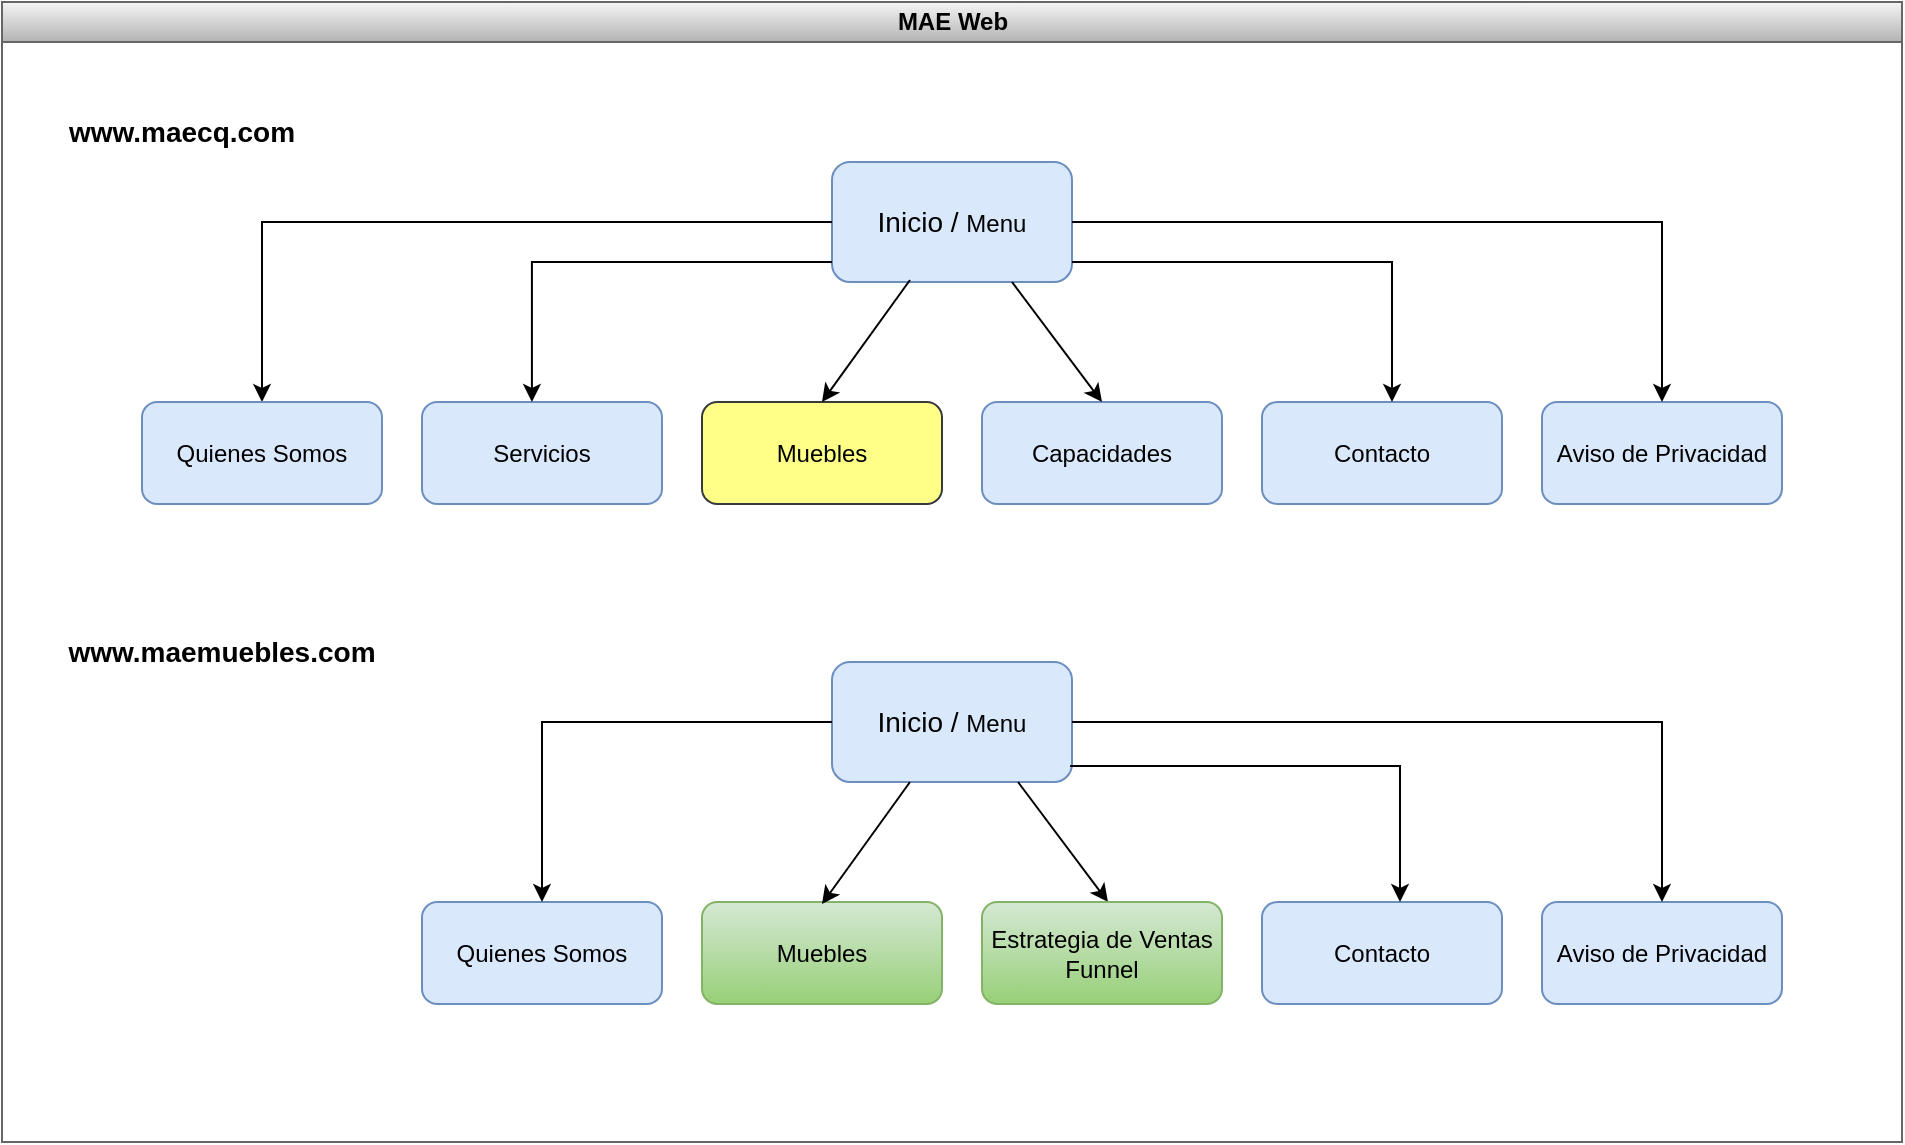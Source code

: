 <mxfile version="20.5.3" type="github">
  <diagram id="prtHgNgQTEPvFCAcTncT" name="Page-1">
    <mxGraphModel dx="1193" dy="776" grid="1" gridSize="10" guides="1" tooltips="1" connect="1" arrows="1" fold="1" page="1" pageScale="1" pageWidth="1100" pageHeight="850" math="0" shadow="0">
      <root>
        <mxCell id="0" />
        <mxCell id="1" parent="0" />
        <mxCell id="dNxyNK7c78bLwvsdeMH5-11" value="MAE Web" style="swimlane;html=1;startSize=20;horizontal=1;containerType=tree;glass=0;fillColor=#f5f5f5;gradientColor=#b3b3b3;strokeColor=#666666;" parent="1" vertex="1">
          <mxGeometry x="80" y="80" width="950" height="570" as="geometry">
            <mxRectangle x="40" y="70" width="90" height="30" as="alternateBounds" />
          </mxGeometry>
        </mxCell>
        <mxCell id="EQZHhqYQZV3vNxJheiTi-2" value="&lt;font style=&quot;font-size: 14px;&quot;&gt;Inicio / &lt;/font&gt;&lt;font style=&quot;font-size: 12px;&quot;&gt;Menu&lt;/font&gt;" style="rounded=1;whiteSpace=wrap;html=1;fillColor=#dae8fc;strokeColor=#6c8ebf;" vertex="1" parent="dNxyNK7c78bLwvsdeMH5-11">
          <mxGeometry x="415" y="80" width="120" height="60" as="geometry" />
        </mxCell>
        <mxCell id="EQZHhqYQZV3vNxJheiTi-3" style="edgeStyle=orthogonalEdgeStyle;rounded=0;orthogonalLoop=1;jettySize=auto;html=1;fontSize=12;entryX=0.5;entryY=0;entryDx=0;entryDy=0;exitX=0;exitY=0.5;exitDx=0;exitDy=0;" edge="1" parent="dNxyNK7c78bLwvsdeMH5-11" source="EQZHhqYQZV3vNxJheiTi-2" target="EQZHhqYQZV3vNxJheiTi-1">
          <mxGeometry relative="1" as="geometry">
            <mxPoint x="330" y="120" as="sourcePoint" />
            <Array as="points">
              <mxPoint x="130" y="110" />
            </Array>
          </mxGeometry>
        </mxCell>
        <mxCell id="EQZHhqYQZV3vNxJheiTi-1" value="&lt;font style=&quot;font-size: 12px;&quot;&gt;Quienes Somos&lt;/font&gt;" style="rounded=1;whiteSpace=wrap;html=1;fillColor=#dae8fc;strokeColor=#6c8ebf;" vertex="1" parent="dNxyNK7c78bLwvsdeMH5-11">
          <mxGeometry x="70" y="200" width="120" height="51" as="geometry" />
        </mxCell>
        <mxCell id="EQZHhqYQZV3vNxJheiTi-4" value="&lt;font style=&quot;font-size: 12px;&quot;&gt;Servicios&lt;/font&gt;" style="rounded=1;whiteSpace=wrap;html=1;fillColor=#dae8fc;strokeColor=#6c8ebf;" vertex="1" parent="dNxyNK7c78bLwvsdeMH5-11">
          <mxGeometry x="210" y="200" width="120" height="51" as="geometry" />
        </mxCell>
        <mxCell id="EQZHhqYQZV3vNxJheiTi-5" value="&lt;font style=&quot;font-size: 12px;&quot;&gt;Muebles&lt;/font&gt;" style="rounded=1;whiteSpace=wrap;html=1;fillColor=#ffff88;strokeColor=#36393d;" vertex="1" parent="dNxyNK7c78bLwvsdeMH5-11">
          <mxGeometry x="350" y="200" width="120" height="51" as="geometry" />
        </mxCell>
        <mxCell id="EQZHhqYQZV3vNxJheiTi-6" value="&lt;font style=&quot;font-size: 12px;&quot;&gt;Contacto&lt;/font&gt;" style="rounded=1;whiteSpace=wrap;html=1;fillColor=#dae8fc;strokeColor=#6c8ebf;" vertex="1" parent="dNxyNK7c78bLwvsdeMH5-11">
          <mxGeometry x="630" y="200" width="120" height="51" as="geometry" />
        </mxCell>
        <mxCell id="EQZHhqYQZV3vNxJheiTi-7" value="&lt;font style=&quot;font-size: 12px;&quot;&gt;Aviso de Privacidad&lt;br&gt;&lt;/font&gt;" style="rounded=1;whiteSpace=wrap;html=1;fillColor=#dae8fc;strokeColor=#6c8ebf;" vertex="1" parent="dNxyNK7c78bLwvsdeMH5-11">
          <mxGeometry x="770" y="200" width="120" height="51" as="geometry" />
        </mxCell>
        <mxCell id="EQZHhqYQZV3vNxJheiTi-8" value="&lt;font style=&quot;font-size: 12px;&quot;&gt;Capacidades&lt;/font&gt;" style="rounded=1;whiteSpace=wrap;html=1;fillColor=#dae8fc;strokeColor=#6c8ebf;" vertex="1" parent="dNxyNK7c78bLwvsdeMH5-11">
          <mxGeometry x="490" y="200" width="120" height="51" as="geometry" />
        </mxCell>
        <mxCell id="EQZHhqYQZV3vNxJheiTi-10" value="" style="endArrow=classic;html=1;rounded=0;fontSize=12;entryX=0.5;entryY=0;entryDx=0;entryDy=0;exitX=0.042;exitY=0.833;exitDx=0;exitDy=0;exitPerimeter=0;" edge="1" parent="dNxyNK7c78bLwvsdeMH5-11">
          <mxGeometry width="50" height="50" relative="1" as="geometry">
            <mxPoint x="415.0" y="129.98" as="sourcePoint" />
            <mxPoint x="264.96" y="200" as="targetPoint" />
            <Array as="points">
              <mxPoint x="264.96" y="130" />
            </Array>
          </mxGeometry>
        </mxCell>
        <mxCell id="EQZHhqYQZV3vNxJheiTi-13" value="" style="endArrow=classic;html=1;rounded=0;fontSize=12;exitX=0.325;exitY=0.983;exitDx=0;exitDy=0;exitPerimeter=0;entryX=0.5;entryY=0;entryDx=0;entryDy=0;" edge="1" parent="dNxyNK7c78bLwvsdeMH5-11" source="EQZHhqYQZV3vNxJheiTi-2" target="EQZHhqYQZV3vNxJheiTi-5">
          <mxGeometry width="50" height="50" relative="1" as="geometry">
            <mxPoint x="450" y="320" as="sourcePoint" />
            <mxPoint x="500" y="270" as="targetPoint" />
          </mxGeometry>
        </mxCell>
        <mxCell id="EQZHhqYQZV3vNxJheiTi-14" value="" style="endArrow=classic;html=1;rounded=0;fontSize=12;exitX=0.75;exitY=1;exitDx=0;exitDy=0;entryX=0.5;entryY=0;entryDx=0;entryDy=0;" edge="1" parent="dNxyNK7c78bLwvsdeMH5-11" source="EQZHhqYQZV3vNxJheiTi-2" target="EQZHhqYQZV3vNxJheiTi-8">
          <mxGeometry width="50" height="50" relative="1" as="geometry">
            <mxPoint x="450" y="320" as="sourcePoint" />
            <mxPoint x="500" y="270" as="targetPoint" />
          </mxGeometry>
        </mxCell>
        <mxCell id="EQZHhqYQZV3vNxJheiTi-15" value="" style="endArrow=classic;html=1;rounded=0;fontSize=12;entryX=0.5;entryY=0;entryDx=0;entryDy=0;" edge="1" parent="dNxyNK7c78bLwvsdeMH5-11">
          <mxGeometry width="50" height="50" relative="1" as="geometry">
            <mxPoint x="535" y="130" as="sourcePoint" />
            <mxPoint x="695" y="200" as="targetPoint" />
            <Array as="points">
              <mxPoint x="695" y="130" />
            </Array>
          </mxGeometry>
        </mxCell>
        <mxCell id="EQZHhqYQZV3vNxJheiTi-16" value="" style="endArrow=classic;html=1;rounded=0;fontSize=12;exitX=1;exitY=0.5;exitDx=0;exitDy=0;entryX=0.5;entryY=0;entryDx=0;entryDy=0;" edge="1" parent="dNxyNK7c78bLwvsdeMH5-11" source="EQZHhqYQZV3vNxJheiTi-2" target="EQZHhqYQZV3vNxJheiTi-7">
          <mxGeometry width="50" height="50" relative="1" as="geometry">
            <mxPoint x="450" y="320" as="sourcePoint" />
            <mxPoint x="500" y="270" as="targetPoint" />
            <Array as="points">
              <mxPoint x="830" y="110" />
            </Array>
          </mxGeometry>
        </mxCell>
        <mxCell id="EQZHhqYQZV3vNxJheiTi-17" value="&lt;b style=&quot;font-size: 14px;&quot;&gt;www.maecq.com&lt;/b&gt;" style="text;html=1;strokeColor=none;fillColor=none;align=center;verticalAlign=middle;whiteSpace=wrap;rounded=0;fontSize=14;" vertex="1" parent="dNxyNK7c78bLwvsdeMH5-11">
          <mxGeometry x="60" y="50" width="60" height="30" as="geometry" />
        </mxCell>
        <mxCell id="EQZHhqYQZV3vNxJheiTi-18" value="&lt;b style=&quot;font-size: 14px;&quot;&gt;www.maemuebles.com&lt;/b&gt;" style="text;html=1;strokeColor=none;fillColor=none;align=center;verticalAlign=middle;whiteSpace=wrap;rounded=0;fontSize=14;" vertex="1" parent="dNxyNK7c78bLwvsdeMH5-11">
          <mxGeometry x="80" y="310" width="60" height="30" as="geometry" />
        </mxCell>
        <mxCell id="EQZHhqYQZV3vNxJheiTi-19" value="&lt;font style=&quot;font-size: 14px;&quot;&gt;Inicio / &lt;/font&gt;&lt;font style=&quot;font-size: 12px;&quot;&gt;Menu&lt;/font&gt;" style="rounded=1;whiteSpace=wrap;html=1;fillColor=#dae8fc;strokeColor=#6c8ebf;" vertex="1" parent="dNxyNK7c78bLwvsdeMH5-11">
          <mxGeometry x="415" y="330" width="120" height="60" as="geometry" />
        </mxCell>
        <mxCell id="EQZHhqYQZV3vNxJheiTi-20" value="&lt;font style=&quot;font-size: 12px;&quot;&gt;Muebles&lt;/font&gt;" style="rounded=1;whiteSpace=wrap;html=1;fillColor=#d5e8d4;strokeColor=#82b366;gradientColor=#97d077;" vertex="1" parent="dNxyNK7c78bLwvsdeMH5-11">
          <mxGeometry x="350" y="450" width="120" height="51" as="geometry" />
        </mxCell>
        <mxCell id="EQZHhqYQZV3vNxJheiTi-21" value="" style="endArrow=classic;html=1;rounded=0;fontSize=12;exitX=0.325;exitY=0.983;exitDx=0;exitDy=0;exitPerimeter=0;entryX=0.5;entryY=0;entryDx=0;entryDy=0;" edge="1" parent="dNxyNK7c78bLwvsdeMH5-11">
          <mxGeometry width="50" height="50" relative="1" as="geometry">
            <mxPoint x="454" y="390" as="sourcePoint" />
            <mxPoint x="410" y="451.02" as="targetPoint" />
          </mxGeometry>
        </mxCell>
        <mxCell id="EQZHhqYQZV3vNxJheiTi-22" value="&lt;font style=&quot;font-size: 12px;&quot;&gt;Quienes Somos&lt;/font&gt;" style="rounded=1;whiteSpace=wrap;html=1;fillColor=#dae8fc;strokeColor=#6c8ebf;" vertex="1" parent="dNxyNK7c78bLwvsdeMH5-11">
          <mxGeometry x="210" y="450" width="120" height="51" as="geometry" />
        </mxCell>
        <mxCell id="EQZHhqYQZV3vNxJheiTi-23" style="edgeStyle=orthogonalEdgeStyle;rounded=0;orthogonalLoop=1;jettySize=auto;html=1;fontSize=12;exitX=0;exitY=0.5;exitDx=0;exitDy=0;" edge="1" parent="dNxyNK7c78bLwvsdeMH5-11">
          <mxGeometry relative="1" as="geometry">
            <mxPoint x="415" y="360" as="sourcePoint" />
            <mxPoint x="270" y="450" as="targetPoint" />
            <Array as="points">
              <mxPoint x="270" y="360" />
              <mxPoint x="270" y="450" />
            </Array>
          </mxGeometry>
        </mxCell>
        <mxCell id="EQZHhqYQZV3vNxJheiTi-24" value="&lt;font style=&quot;font-size: 12px;&quot;&gt;Contacto&lt;/font&gt;" style="rounded=1;whiteSpace=wrap;html=1;fillColor=#dae8fc;strokeColor=#6c8ebf;" vertex="1" parent="dNxyNK7c78bLwvsdeMH5-11">
          <mxGeometry x="630" y="450" width="120" height="51" as="geometry" />
        </mxCell>
        <mxCell id="EQZHhqYQZV3vNxJheiTi-25" value="&lt;font style=&quot;font-size: 12px;&quot;&gt;Aviso de Privacidad&lt;br&gt;&lt;/font&gt;" style="rounded=1;whiteSpace=wrap;html=1;fillColor=#dae8fc;strokeColor=#6c8ebf;" vertex="1" parent="dNxyNK7c78bLwvsdeMH5-11">
          <mxGeometry x="770" y="450" width="120" height="51" as="geometry" />
        </mxCell>
        <mxCell id="EQZHhqYQZV3vNxJheiTi-27" value="" style="endArrow=classic;html=1;rounded=0;fontSize=12;exitX=0.75;exitY=1;exitDx=0;exitDy=0;entryX=0.5;entryY=0;entryDx=0;entryDy=0;" edge="1" parent="dNxyNK7c78bLwvsdeMH5-11">
          <mxGeometry width="50" height="50" relative="1" as="geometry">
            <mxPoint x="508" y="390" as="sourcePoint" />
            <mxPoint x="553" y="450" as="targetPoint" />
          </mxGeometry>
        </mxCell>
        <mxCell id="EQZHhqYQZV3vNxJheiTi-28" value="" style="endArrow=classic;html=1;rounded=0;fontSize=12;exitX=0.992;exitY=0.867;exitDx=0;exitDy=0;exitPerimeter=0;" edge="1" parent="dNxyNK7c78bLwvsdeMH5-11">
          <mxGeometry width="50" height="50" relative="1" as="geometry">
            <mxPoint x="534.04" y="382.02" as="sourcePoint" />
            <mxPoint x="699" y="450" as="targetPoint" />
            <Array as="points">
              <mxPoint x="620" y="382" />
              <mxPoint x="699" y="382" />
            </Array>
          </mxGeometry>
        </mxCell>
        <mxCell id="EQZHhqYQZV3vNxJheiTi-31" value="&lt;font style=&quot;font-size: 12px;&quot;&gt;Estrategia de Ventas Funnel&lt;/font&gt;" style="rounded=1;whiteSpace=wrap;html=1;fillColor=#d5e8d4;strokeColor=#82b366;gradientColor=#97d077;" vertex="1" parent="dNxyNK7c78bLwvsdeMH5-11">
          <mxGeometry x="490" y="450" width="120" height="51" as="geometry" />
        </mxCell>
        <mxCell id="EQZHhqYQZV3vNxJheiTi-32" value="" style="endArrow=classic;html=1;rounded=0;fontSize=12;exitX=1;exitY=0.5;exitDx=0;exitDy=0;entryX=0.5;entryY=0;entryDx=0;entryDy=0;" edge="1" parent="dNxyNK7c78bLwvsdeMH5-11">
          <mxGeometry width="50" height="50" relative="1" as="geometry">
            <mxPoint x="535" y="360" as="sourcePoint" />
            <mxPoint x="830" y="450" as="targetPoint" />
            <Array as="points">
              <mxPoint x="830" y="360" />
            </Array>
          </mxGeometry>
        </mxCell>
      </root>
    </mxGraphModel>
  </diagram>
</mxfile>
